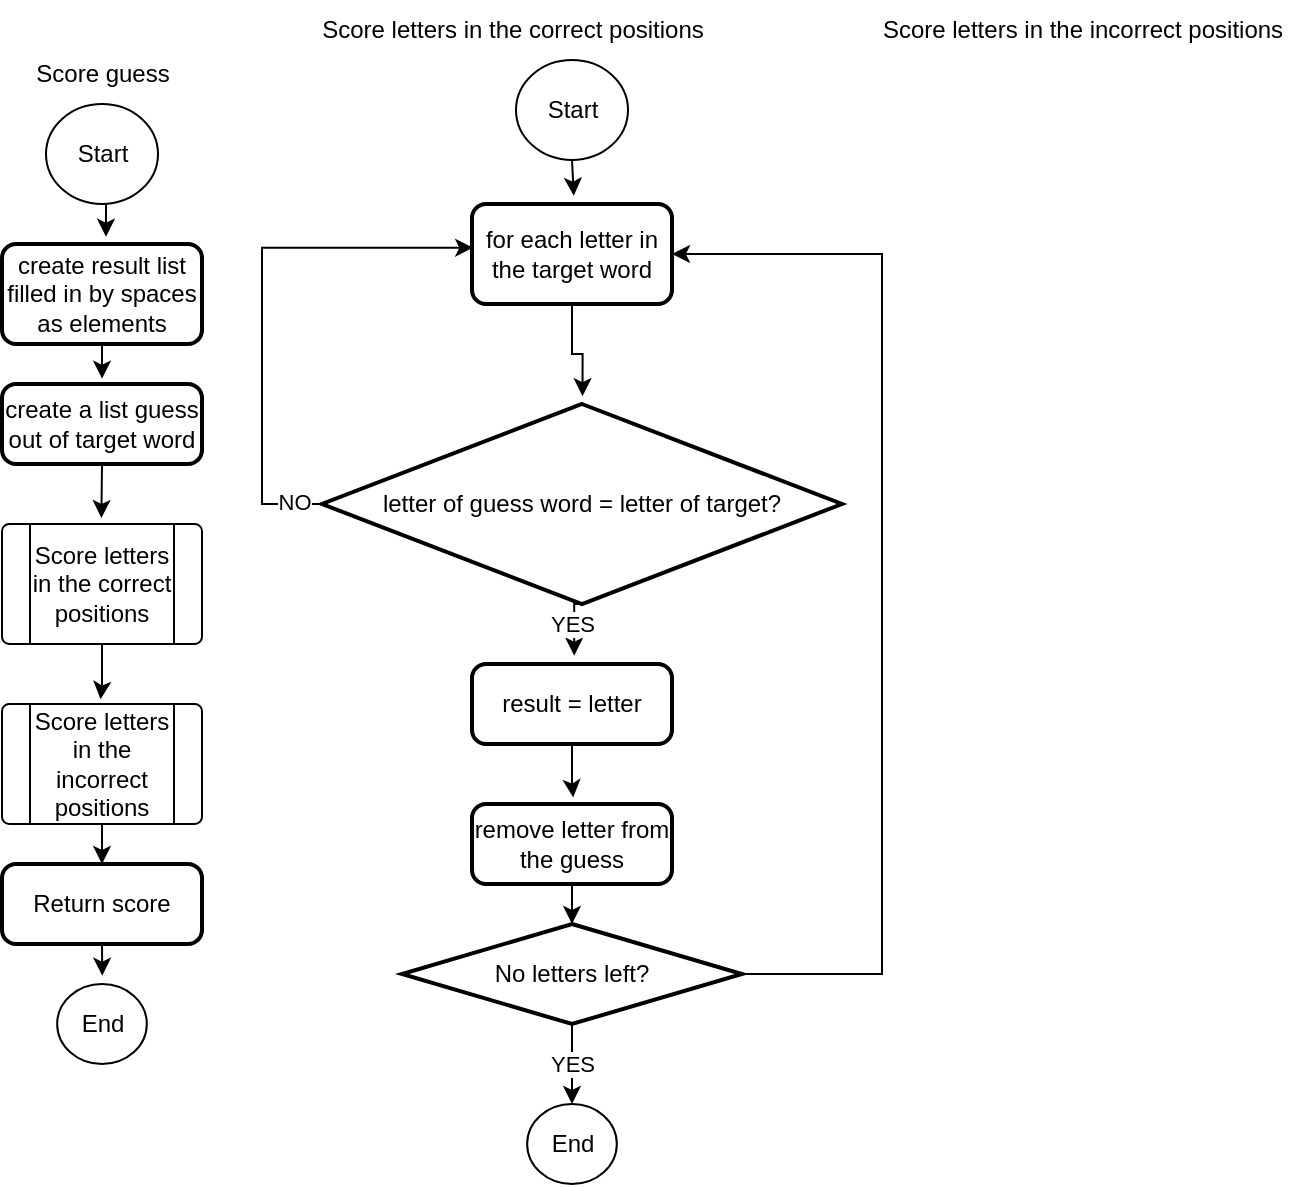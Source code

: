 <mxfile version="22.0.4" type="github">
  <diagram id="C5RBs43oDa-KdzZeNtuy" name="Page-1">
    <mxGraphModel dx="1185" dy="639" grid="1" gridSize="10" guides="1" tooltips="1" connect="1" arrows="1" fold="1" page="1" pageScale="1" pageWidth="827" pageHeight="1169" math="0" shadow="0">
      <root>
        <mxCell id="WIyWlLk6GJQsqaUBKTNV-0" />
        <mxCell id="WIyWlLk6GJQsqaUBKTNV-1" parent="WIyWlLk6GJQsqaUBKTNV-0" />
        <mxCell id="mHFNcIPVEUMlUCmuqHuO-12" style="edgeStyle=orthogonalEdgeStyle;rounded=0;orthogonalLoop=1;jettySize=auto;html=1;exitX=0.5;exitY=1;exitDx=0;exitDy=0;entryX=0.497;entryY=-0.05;entryDx=0;entryDy=0;entryPerimeter=0;" edge="1" parent="WIyWlLk6GJQsqaUBKTNV-1" source="mHFNcIPVEUMlUCmuqHuO-5" target="mHFNcIPVEUMlUCmuqHuO-14">
          <mxGeometry relative="1" as="geometry">
            <mxPoint x="120" y="290" as="targetPoint" />
          </mxGeometry>
        </mxCell>
        <mxCell id="mHFNcIPVEUMlUCmuqHuO-5" value="create a list guess out of target word" style="rounded=1;whiteSpace=wrap;html=1;absoluteArcSize=1;arcSize=14;strokeWidth=2;" vertex="1" parent="WIyWlLk6GJQsqaUBKTNV-1">
          <mxGeometry x="70" y="220" width="100" height="40" as="geometry" />
        </mxCell>
        <mxCell id="mHFNcIPVEUMlUCmuqHuO-6" value="Start" style="verticalLabelPosition=middle;verticalAlign=middle;html=1;shape=mxgraph.flowchart.on-page_reference;labelPosition=center;align=center;" vertex="1" parent="WIyWlLk6GJQsqaUBKTNV-1">
          <mxGeometry x="92" y="80" width="56" height="50" as="geometry" />
        </mxCell>
        <mxCell id="mHFNcIPVEUMlUCmuqHuO-8" value="create result list filled in by spaces as elements" style="rounded=1;whiteSpace=wrap;html=1;absoluteArcSize=1;arcSize=14;strokeWidth=2;" vertex="1" parent="WIyWlLk6GJQsqaUBKTNV-1">
          <mxGeometry x="70" y="150" width="100" height="50" as="geometry" />
        </mxCell>
        <mxCell id="mHFNcIPVEUMlUCmuqHuO-10" style="edgeStyle=orthogonalEdgeStyle;rounded=0;orthogonalLoop=1;jettySize=auto;html=1;exitX=0.5;exitY=1;exitDx=0;exitDy=0;exitPerimeter=0;entryX=0.52;entryY=-0.073;entryDx=0;entryDy=0;entryPerimeter=0;" edge="1" parent="WIyWlLk6GJQsqaUBKTNV-1" source="mHFNcIPVEUMlUCmuqHuO-6" target="mHFNcIPVEUMlUCmuqHuO-8">
          <mxGeometry relative="1" as="geometry" />
        </mxCell>
        <mxCell id="mHFNcIPVEUMlUCmuqHuO-11" style="edgeStyle=orthogonalEdgeStyle;rounded=0;orthogonalLoop=1;jettySize=auto;html=1;exitX=0.5;exitY=1;exitDx=0;exitDy=0;entryX=0.5;entryY=-0.067;entryDx=0;entryDy=0;entryPerimeter=0;" edge="1" parent="WIyWlLk6GJQsqaUBKTNV-1" source="mHFNcIPVEUMlUCmuqHuO-8" target="mHFNcIPVEUMlUCmuqHuO-5">
          <mxGeometry relative="1" as="geometry" />
        </mxCell>
        <mxCell id="mHFNcIPVEUMlUCmuqHuO-14" value="Score letters in the correct positions" style="verticalLabelPosition=middle;verticalAlign=middle;html=1;shape=process;whiteSpace=wrap;rounded=1;size=0.14;arcSize=6;labelPosition=center;align=center;" vertex="1" parent="WIyWlLk6GJQsqaUBKTNV-1">
          <mxGeometry x="70" y="290" width="100" height="60" as="geometry" />
        </mxCell>
        <mxCell id="mHFNcIPVEUMlUCmuqHuO-21" style="edgeStyle=orthogonalEdgeStyle;rounded=0;orthogonalLoop=1;jettySize=auto;html=1;entryX=0.5;entryY=0;entryDx=0;entryDy=0;" edge="1" parent="WIyWlLk6GJQsqaUBKTNV-1" source="mHFNcIPVEUMlUCmuqHuO-15" target="mHFNcIPVEUMlUCmuqHuO-20">
          <mxGeometry relative="1" as="geometry" />
        </mxCell>
        <mxCell id="mHFNcIPVEUMlUCmuqHuO-15" value="Score letters in the incorrect positions" style="verticalLabelPosition=middle;verticalAlign=middle;html=1;shape=process;whiteSpace=wrap;rounded=1;size=0.14;arcSize=6;labelPosition=center;align=center;" vertex="1" parent="WIyWlLk6GJQsqaUBKTNV-1">
          <mxGeometry x="70" y="380" width="100" height="60" as="geometry" />
        </mxCell>
        <mxCell id="mHFNcIPVEUMlUCmuqHuO-16" style="edgeStyle=orthogonalEdgeStyle;rounded=0;orthogonalLoop=1;jettySize=auto;html=1;entryX=0.493;entryY=-0.039;entryDx=0;entryDy=0;entryPerimeter=0;" edge="1" parent="WIyWlLk6GJQsqaUBKTNV-1" source="mHFNcIPVEUMlUCmuqHuO-14" target="mHFNcIPVEUMlUCmuqHuO-15">
          <mxGeometry relative="1" as="geometry" />
        </mxCell>
        <mxCell id="mHFNcIPVEUMlUCmuqHuO-17" value="Score guess" style="text;html=1;align=center;verticalAlign=middle;resizable=0;points=[];autosize=1;strokeColor=none;fillColor=none;" vertex="1" parent="WIyWlLk6GJQsqaUBKTNV-1">
          <mxGeometry x="75" y="50" width="90" height="30" as="geometry" />
        </mxCell>
        <mxCell id="mHFNcIPVEUMlUCmuqHuO-18" value="End" style="verticalLabelPosition=middle;verticalAlign=middle;html=1;shape=mxgraph.flowchart.on-page_reference;labelPosition=center;align=center;" vertex="1" parent="WIyWlLk6GJQsqaUBKTNV-1">
          <mxGeometry x="97.58" y="520" width="44.83" height="40" as="geometry" />
        </mxCell>
        <mxCell id="mHFNcIPVEUMlUCmuqHuO-20" value="Return score" style="rounded=1;whiteSpace=wrap;html=1;absoluteArcSize=1;arcSize=14;strokeWidth=2;" vertex="1" parent="WIyWlLk6GJQsqaUBKTNV-1">
          <mxGeometry x="70" y="460" width="100" height="40" as="geometry" />
        </mxCell>
        <mxCell id="mHFNcIPVEUMlUCmuqHuO-22" style="edgeStyle=orthogonalEdgeStyle;rounded=0;orthogonalLoop=1;jettySize=auto;html=1;exitX=0.5;exitY=1;exitDx=0;exitDy=0;entryX=0.503;entryY=-0.104;entryDx=0;entryDy=0;entryPerimeter=0;" edge="1" parent="WIyWlLk6GJQsqaUBKTNV-1" source="mHFNcIPVEUMlUCmuqHuO-20" target="mHFNcIPVEUMlUCmuqHuO-18">
          <mxGeometry relative="1" as="geometry" />
        </mxCell>
        <mxCell id="mHFNcIPVEUMlUCmuqHuO-23" value="Score letters in the correct positions" style="text;html=1;align=center;verticalAlign=middle;resizable=0;points=[];autosize=1;strokeColor=none;fillColor=none;" vertex="1" parent="WIyWlLk6GJQsqaUBKTNV-1">
          <mxGeometry x="220" y="28" width="210" height="30" as="geometry" />
        </mxCell>
        <mxCell id="mHFNcIPVEUMlUCmuqHuO-24" value="Score letters in the incorrect positions" style="text;html=1;align=center;verticalAlign=middle;resizable=0;points=[];autosize=1;strokeColor=none;fillColor=none;" vertex="1" parent="WIyWlLk6GJQsqaUBKTNV-1">
          <mxGeometry x="500" y="28" width="220" height="30" as="geometry" />
        </mxCell>
        <mxCell id="mHFNcIPVEUMlUCmuqHuO-25" value="Start" style="verticalLabelPosition=middle;verticalAlign=middle;html=1;shape=mxgraph.flowchart.on-page_reference;labelPosition=center;align=center;" vertex="1" parent="WIyWlLk6GJQsqaUBKTNV-1">
          <mxGeometry x="327" y="58" width="56" height="50" as="geometry" />
        </mxCell>
        <mxCell id="mHFNcIPVEUMlUCmuqHuO-26" value="for each letter in the target word" style="rounded=1;whiteSpace=wrap;html=1;absoluteArcSize=1;arcSize=14;strokeWidth=2;" vertex="1" parent="WIyWlLk6GJQsqaUBKTNV-1">
          <mxGeometry x="305" y="130" width="100" height="50" as="geometry" />
        </mxCell>
        <mxCell id="mHFNcIPVEUMlUCmuqHuO-27" style="edgeStyle=orthogonalEdgeStyle;rounded=0;orthogonalLoop=1;jettySize=auto;html=1;exitX=0.5;exitY=1;exitDx=0;exitDy=0;exitPerimeter=0;entryX=0.509;entryY=-0.083;entryDx=0;entryDy=0;entryPerimeter=0;" edge="1" parent="WIyWlLk6GJQsqaUBKTNV-1" source="mHFNcIPVEUMlUCmuqHuO-25" target="mHFNcIPVEUMlUCmuqHuO-26">
          <mxGeometry relative="1" as="geometry" />
        </mxCell>
        <mxCell id="mHFNcIPVEUMlUCmuqHuO-28" value="letter of guess word = letter of target?" style="strokeWidth=2;html=1;shape=mxgraph.flowchart.decision;whiteSpace=wrap;" vertex="1" parent="WIyWlLk6GJQsqaUBKTNV-1">
          <mxGeometry x="230" y="230" width="260" height="100" as="geometry" />
        </mxCell>
        <mxCell id="mHFNcIPVEUMlUCmuqHuO-30" value="result = letter" style="rounded=1;whiteSpace=wrap;html=1;absoluteArcSize=1;arcSize=14;strokeWidth=2;" vertex="1" parent="WIyWlLk6GJQsqaUBKTNV-1">
          <mxGeometry x="305" y="360" width="100" height="40" as="geometry" />
        </mxCell>
        <mxCell id="mHFNcIPVEUMlUCmuqHuO-34" style="edgeStyle=orthogonalEdgeStyle;rounded=0;orthogonalLoop=1;jettySize=auto;html=1;exitX=1;exitY=0.5;exitDx=0;exitDy=0;entryX=1;entryY=0.5;entryDx=0;entryDy=0;exitPerimeter=0;" edge="1" parent="WIyWlLk6GJQsqaUBKTNV-1" source="mHFNcIPVEUMlUCmuqHuO-40" target="mHFNcIPVEUMlUCmuqHuO-26">
          <mxGeometry relative="1" as="geometry">
            <Array as="points">
              <mxPoint x="510" y="515" />
              <mxPoint x="510" y="155" />
            </Array>
          </mxGeometry>
        </mxCell>
        <mxCell id="mHFNcIPVEUMlUCmuqHuO-31" value="remove letter from the guess" style="rounded=1;whiteSpace=wrap;html=1;absoluteArcSize=1;arcSize=14;strokeWidth=2;" vertex="1" parent="WIyWlLk6GJQsqaUBKTNV-1">
          <mxGeometry x="305" y="430" width="100" height="40" as="geometry" />
        </mxCell>
        <mxCell id="mHFNcIPVEUMlUCmuqHuO-32" style="edgeStyle=orthogonalEdgeStyle;rounded=0;orthogonalLoop=1;jettySize=auto;html=1;exitX=0.5;exitY=1;exitDx=0;exitDy=0;exitPerimeter=0;entryX=0.511;entryY=-0.104;entryDx=0;entryDy=0;entryPerimeter=0;" edge="1" parent="WIyWlLk6GJQsqaUBKTNV-1" source="mHFNcIPVEUMlUCmuqHuO-28" target="mHFNcIPVEUMlUCmuqHuO-30">
          <mxGeometry relative="1" as="geometry" />
        </mxCell>
        <mxCell id="mHFNcIPVEUMlUCmuqHuO-35" value="YES" style="edgeLabel;html=1;align=center;verticalAlign=middle;resizable=0;points=[];" vertex="1" connectable="0" parent="mHFNcIPVEUMlUCmuqHuO-32">
          <mxGeometry x="-0.061" y="-1" relative="1" as="geometry">
            <mxPoint as="offset" />
          </mxGeometry>
        </mxCell>
        <mxCell id="mHFNcIPVEUMlUCmuqHuO-33" style="edgeStyle=orthogonalEdgeStyle;rounded=0;orthogonalLoop=1;jettySize=auto;html=1;entryX=0.506;entryY=-0.082;entryDx=0;entryDy=0;entryPerimeter=0;" edge="1" parent="WIyWlLk6GJQsqaUBKTNV-1" source="mHFNcIPVEUMlUCmuqHuO-30" target="mHFNcIPVEUMlUCmuqHuO-31">
          <mxGeometry relative="1" as="geometry" />
        </mxCell>
        <mxCell id="mHFNcIPVEUMlUCmuqHuO-36" style="edgeStyle=orthogonalEdgeStyle;rounded=0;orthogonalLoop=1;jettySize=auto;html=1;exitX=0;exitY=0.5;exitDx=0;exitDy=0;exitPerimeter=0;entryX=0.006;entryY=0.437;entryDx=0;entryDy=0;entryPerimeter=0;" edge="1" parent="WIyWlLk6GJQsqaUBKTNV-1" source="mHFNcIPVEUMlUCmuqHuO-28" target="mHFNcIPVEUMlUCmuqHuO-26">
          <mxGeometry relative="1" as="geometry">
            <Array as="points">
              <mxPoint x="200" y="280" />
              <mxPoint x="200" y="152" />
            </Array>
          </mxGeometry>
        </mxCell>
        <mxCell id="mHFNcIPVEUMlUCmuqHuO-37" value="NO" style="edgeLabel;html=1;align=center;verticalAlign=middle;resizable=0;points=[];" vertex="1" connectable="0" parent="mHFNcIPVEUMlUCmuqHuO-36">
          <mxGeometry x="-0.889" y="-1" relative="1" as="geometry">
            <mxPoint as="offset" />
          </mxGeometry>
        </mxCell>
        <mxCell id="mHFNcIPVEUMlUCmuqHuO-38" style="edgeStyle=orthogonalEdgeStyle;rounded=0;orthogonalLoop=1;jettySize=auto;html=1;exitX=0.5;exitY=1;exitDx=0;exitDy=0;entryX=0.501;entryY=-0.039;entryDx=0;entryDy=0;entryPerimeter=0;" edge="1" parent="WIyWlLk6GJQsqaUBKTNV-1" source="mHFNcIPVEUMlUCmuqHuO-26" target="mHFNcIPVEUMlUCmuqHuO-28">
          <mxGeometry relative="1" as="geometry" />
        </mxCell>
        <mxCell id="mHFNcIPVEUMlUCmuqHuO-39" value="End" style="verticalLabelPosition=middle;verticalAlign=middle;html=1;shape=mxgraph.flowchart.on-page_reference;labelPosition=center;align=center;" vertex="1" parent="WIyWlLk6GJQsqaUBKTNV-1">
          <mxGeometry x="332.58" y="580" width="44.83" height="40" as="geometry" />
        </mxCell>
        <mxCell id="mHFNcIPVEUMlUCmuqHuO-40" value="No letters left?" style="strokeWidth=2;html=1;shape=mxgraph.flowchart.decision;whiteSpace=wrap;" vertex="1" parent="WIyWlLk6GJQsqaUBKTNV-1">
          <mxGeometry x="270" y="490" width="170" height="50" as="geometry" />
        </mxCell>
        <mxCell id="mHFNcIPVEUMlUCmuqHuO-41" style="edgeStyle=orthogonalEdgeStyle;rounded=0;orthogonalLoop=1;jettySize=auto;html=1;exitX=0.5;exitY=1;exitDx=0;exitDy=0;entryX=0.5;entryY=0;entryDx=0;entryDy=0;entryPerimeter=0;" edge="1" parent="WIyWlLk6GJQsqaUBKTNV-1" source="mHFNcIPVEUMlUCmuqHuO-31" target="mHFNcIPVEUMlUCmuqHuO-40">
          <mxGeometry relative="1" as="geometry" />
        </mxCell>
        <mxCell id="mHFNcIPVEUMlUCmuqHuO-42" style="edgeStyle=orthogonalEdgeStyle;rounded=0;orthogonalLoop=1;jettySize=auto;html=1;entryX=0.5;entryY=0;entryDx=0;entryDy=0;entryPerimeter=0;" edge="1" parent="WIyWlLk6GJQsqaUBKTNV-1" source="mHFNcIPVEUMlUCmuqHuO-40" target="mHFNcIPVEUMlUCmuqHuO-39">
          <mxGeometry relative="1" as="geometry" />
        </mxCell>
        <mxCell id="mHFNcIPVEUMlUCmuqHuO-44" value="YES&lt;br&gt;" style="edgeLabel;html=1;align=center;verticalAlign=middle;resizable=0;points=[];" vertex="1" connectable="0" parent="mHFNcIPVEUMlUCmuqHuO-42">
          <mxGeometry x="-0.036" relative="1" as="geometry">
            <mxPoint as="offset" />
          </mxGeometry>
        </mxCell>
      </root>
    </mxGraphModel>
  </diagram>
</mxfile>
